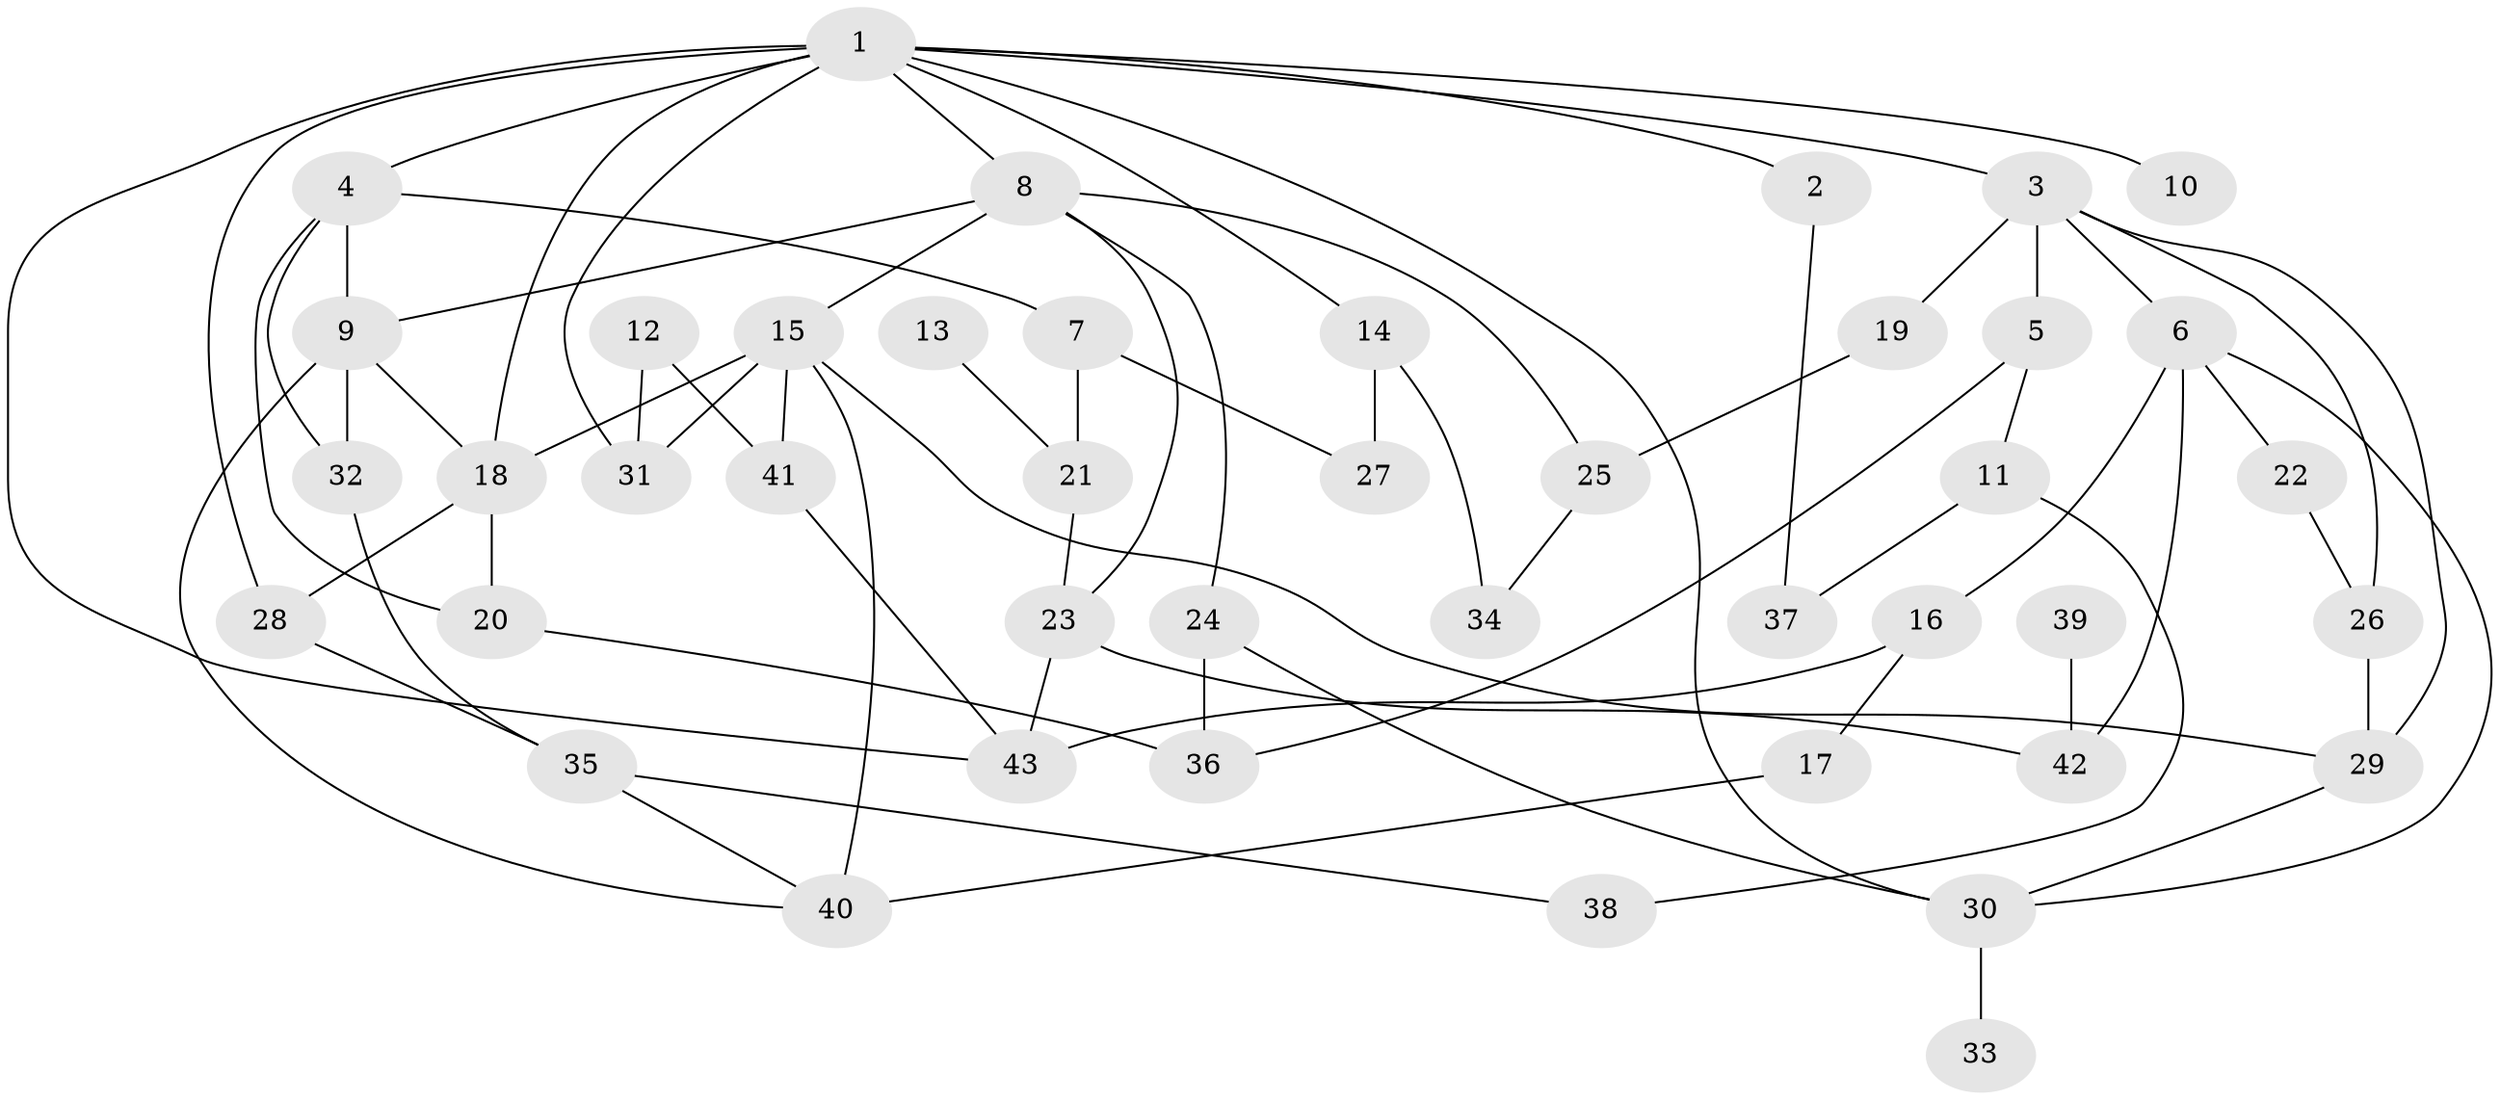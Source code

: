 // original degree distribution, {5: 0.05813953488372093, 9: 0.011627906976744186, 2: 0.23255813953488372, 4: 0.19767441860465115, 3: 0.29069767441860467, 6: 0.011627906976744186, 1: 0.19767441860465115}
// Generated by graph-tools (version 1.1) at 2025/01/03/09/25 03:01:01]
// undirected, 43 vertices, 72 edges
graph export_dot {
graph [start="1"]
  node [color=gray90,style=filled];
  1;
  2;
  3;
  4;
  5;
  6;
  7;
  8;
  9;
  10;
  11;
  12;
  13;
  14;
  15;
  16;
  17;
  18;
  19;
  20;
  21;
  22;
  23;
  24;
  25;
  26;
  27;
  28;
  29;
  30;
  31;
  32;
  33;
  34;
  35;
  36;
  37;
  38;
  39;
  40;
  41;
  42;
  43;
  1 -- 2 [weight=1.0];
  1 -- 3 [weight=1.0];
  1 -- 4 [weight=1.0];
  1 -- 8 [weight=1.0];
  1 -- 10 [weight=1.0];
  1 -- 14 [weight=1.0];
  1 -- 18 [weight=1.0];
  1 -- 28 [weight=1.0];
  1 -- 30 [weight=1.0];
  1 -- 31 [weight=1.0];
  1 -- 43 [weight=2.0];
  2 -- 37 [weight=1.0];
  3 -- 5 [weight=1.0];
  3 -- 6 [weight=1.0];
  3 -- 19 [weight=1.0];
  3 -- 26 [weight=1.0];
  3 -- 29 [weight=1.0];
  4 -- 7 [weight=1.0];
  4 -- 9 [weight=1.0];
  4 -- 20 [weight=1.0];
  4 -- 32 [weight=1.0];
  5 -- 11 [weight=1.0];
  5 -- 36 [weight=1.0];
  6 -- 16 [weight=1.0];
  6 -- 22 [weight=1.0];
  6 -- 30 [weight=1.0];
  6 -- 42 [weight=1.0];
  7 -- 21 [weight=1.0];
  7 -- 27 [weight=1.0];
  8 -- 9 [weight=1.0];
  8 -- 15 [weight=1.0];
  8 -- 23 [weight=1.0];
  8 -- 24 [weight=1.0];
  8 -- 25 [weight=1.0];
  9 -- 18 [weight=1.0];
  9 -- 32 [weight=1.0];
  9 -- 40 [weight=1.0];
  11 -- 37 [weight=1.0];
  11 -- 38 [weight=1.0];
  12 -- 31 [weight=1.0];
  12 -- 41 [weight=1.0];
  13 -- 21 [weight=1.0];
  14 -- 27 [weight=1.0];
  14 -- 34 [weight=1.0];
  15 -- 18 [weight=1.0];
  15 -- 29 [weight=1.0];
  15 -- 31 [weight=2.0];
  15 -- 40 [weight=1.0];
  15 -- 41 [weight=1.0];
  16 -- 17 [weight=1.0];
  16 -- 43 [weight=1.0];
  17 -- 40 [weight=1.0];
  18 -- 20 [weight=2.0];
  18 -- 28 [weight=1.0];
  19 -- 25 [weight=1.0];
  20 -- 36 [weight=1.0];
  21 -- 23 [weight=1.0];
  22 -- 26 [weight=1.0];
  23 -- 42 [weight=1.0];
  23 -- 43 [weight=2.0];
  24 -- 30 [weight=1.0];
  24 -- 36 [weight=1.0];
  25 -- 34 [weight=1.0];
  26 -- 29 [weight=1.0];
  28 -- 35 [weight=1.0];
  29 -- 30 [weight=1.0];
  30 -- 33 [weight=1.0];
  32 -- 35 [weight=1.0];
  35 -- 38 [weight=1.0];
  35 -- 40 [weight=1.0];
  39 -- 42 [weight=1.0];
  41 -- 43 [weight=1.0];
}
